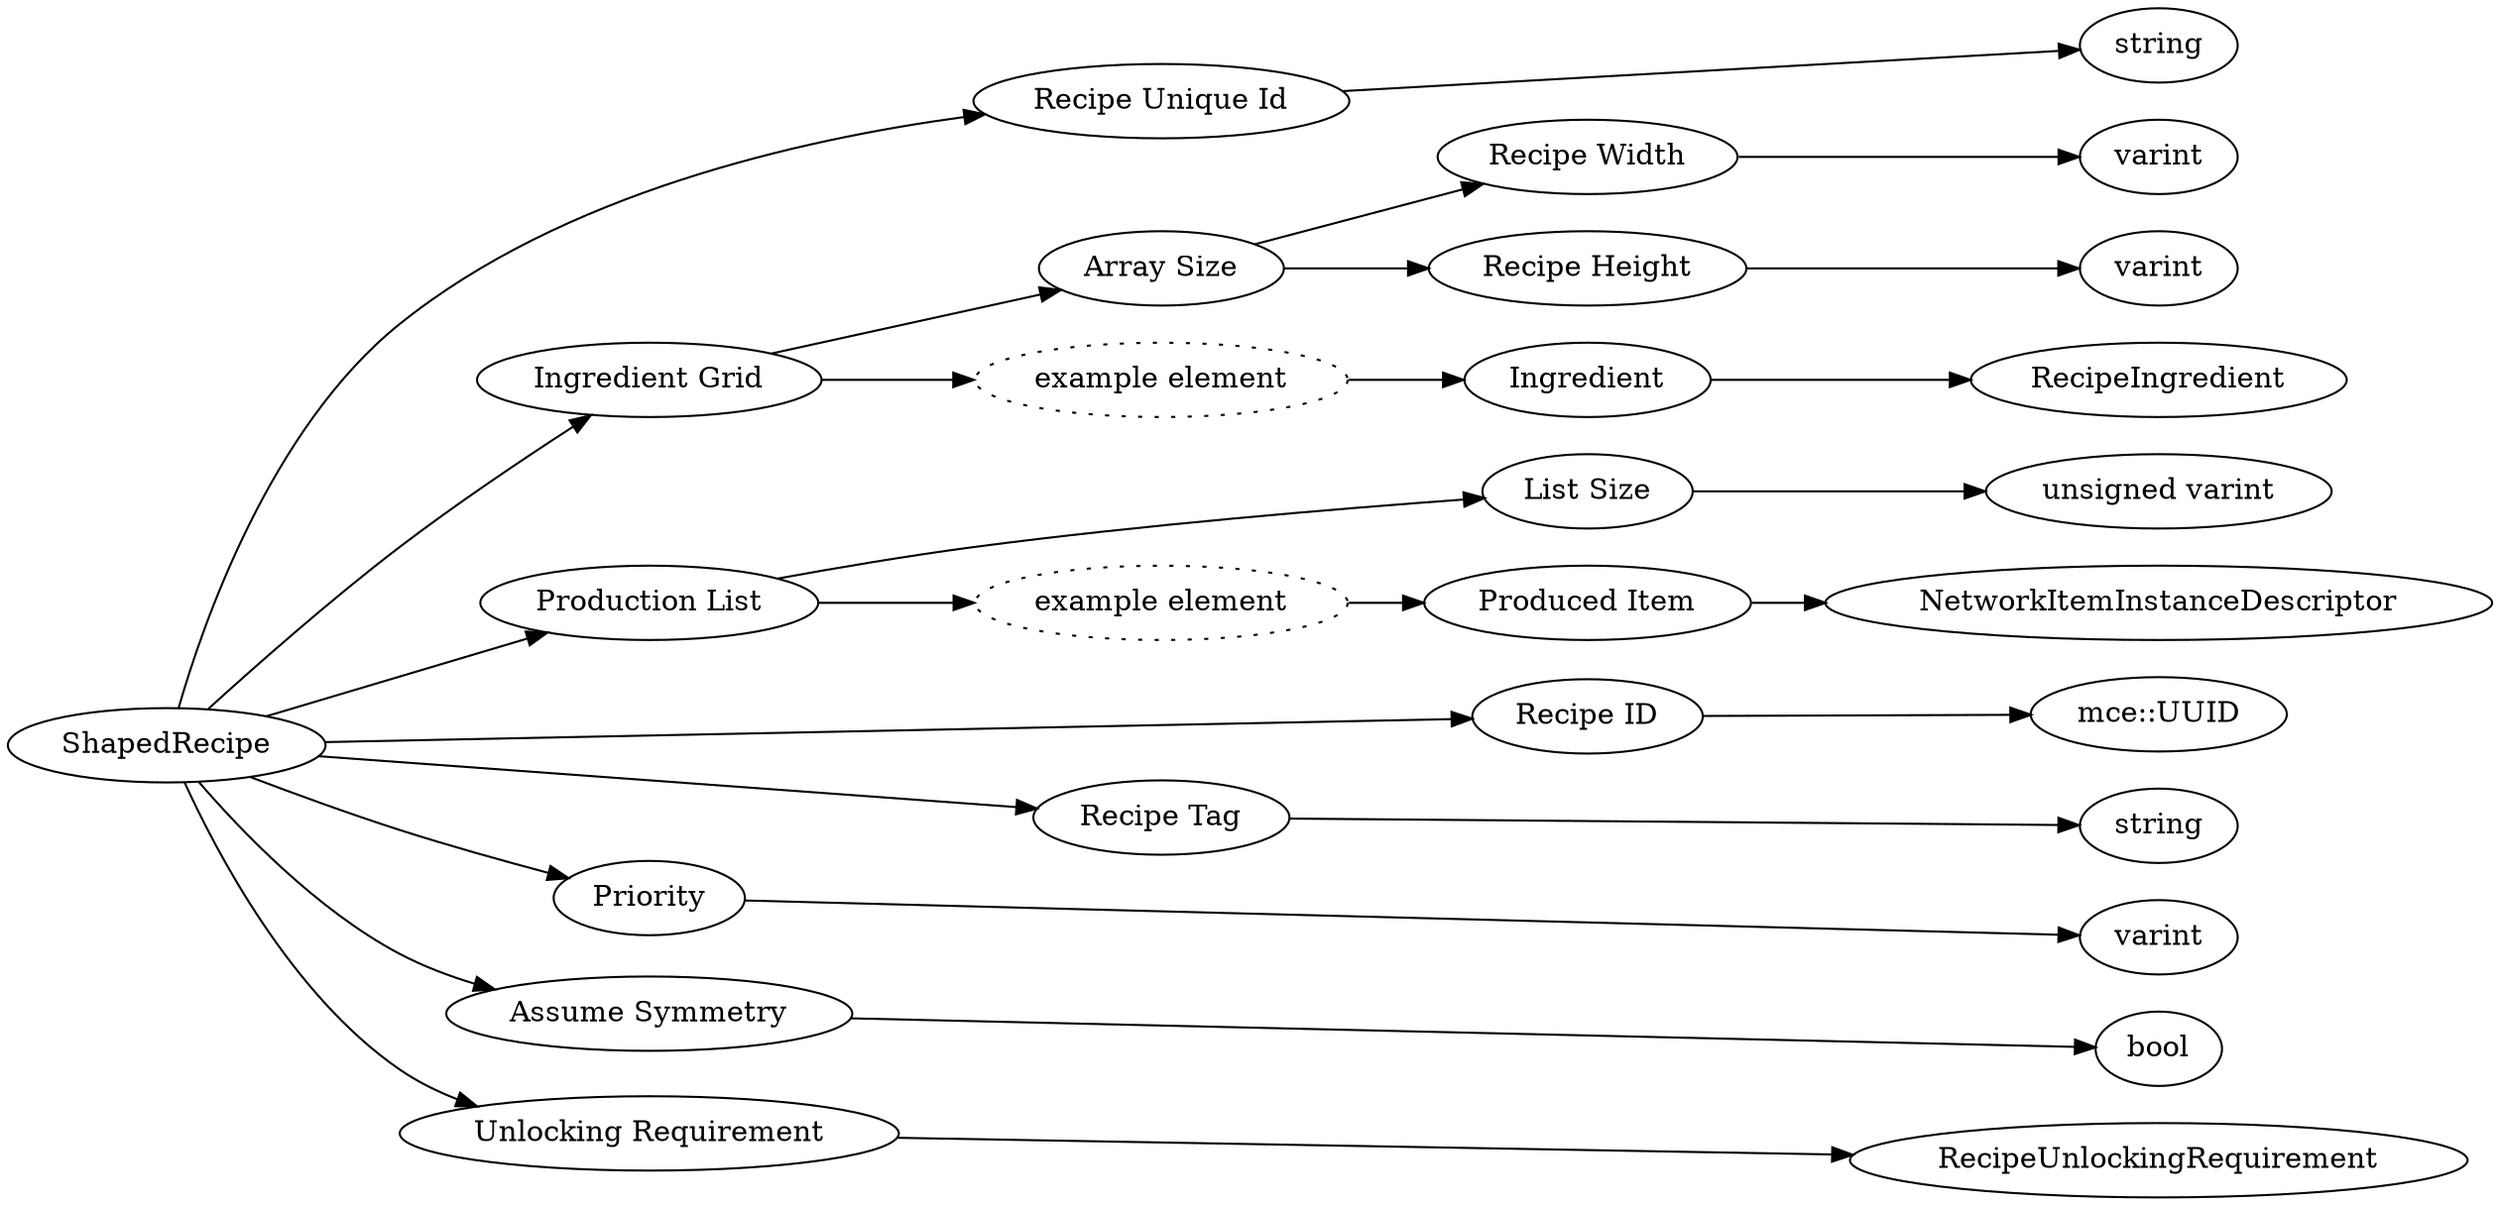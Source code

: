 digraph "ShapedRecipe" {
rankdir = LR
6
6 -> 7
7 -> 8
6 -> 9
9 -> 14
14 -> 10
10 -> 11
14 -> 12
12 -> 13
9 -> 15
15 -> 16
16 -> 17
6 -> 18
18 -> 19
19 -> 20
18 -> 21
21 -> 22
22 -> 23
6 -> 24
24 -> 25
6 -> 26
26 -> 27
6 -> 28
28 -> 29
6 -> 30
30 -> 31
6 -> 32
32 -> 33

6 [label="ShapedRecipe",comment="name: \"ShapedRecipe\", typeName: \"\", id: 6, branchId: 0, recurseId: -1, attributes: 0, notes: \"\""];
7 [label="Recipe Unique Id",comment="name: \"Recipe Unique Id\", typeName: \"\", id: 7, branchId: 0, recurseId: -1, attributes: 0, notes: \"\""];
8 [label="string",comment="name: \"string\", typeName: \"\", id: 8, branchId: 0, recurseId: -1, attributes: 512, notes: \"\""];
9 [label="Ingredient Grid",comment="name: \"Ingredient Grid\", typeName: \"\", id: 9, branchId: 0, recurseId: -1, attributes: 8, notes: \"\""];
14 [label="Array Size",comment="name: \"Array Size\", typeName: \"\", id: 14, branchId: 0, recurseId: -1, attributes: 0, notes: \"\""];
10 [label="Recipe Width",comment="name: \"Recipe Width\", typeName: \"\", id: 10, branchId: 0, recurseId: -1, attributes: 0, notes: \"\""];
11 [label="varint",comment="name: \"varint\", typeName: \"\", id: 11, branchId: 0, recurseId: -1, attributes: 512, notes: \"\""];
12 [label="Recipe Height",comment="name: \"Recipe Height\", typeName: \"\", id: 12, branchId: 0, recurseId: -1, attributes: 0, notes: \"\""];
13 [label="varint",comment="name: \"varint\", typeName: \"\", id: 13, branchId: 0, recurseId: -1, attributes: 512, notes: \"\""];
15 [label="example element",style=dotted,comment="name: \"example element\", typeName: \"\", id: 15, branchId: 0, recurseId: -1, attributes: 16, notes: \"\""];
16 [label="Ingredient",comment="name: \"Ingredient\", typeName: \"RecipeIngredient\", id: 16, branchId: 0, recurseId: -1, attributes: 256, notes: \"\""];
17 [label="RecipeIngredient",comment="name: \"RecipeIngredient\", typeName: \"\", id: 17, branchId: 0, recurseId: -1, attributes: 512, notes: \"\""];
18 [label="Production List",comment="name: \"Production List\", typeName: \"\", id: 18, branchId: 0, recurseId: -1, attributes: 8, notes: \"\""];
19 [label="List Size",comment="name: \"List Size\", typeName: \"\", id: 19, branchId: 0, recurseId: -1, attributes: 0, notes: \"\""];
20 [label="unsigned varint",comment="name: \"unsigned varint\", typeName: \"\", id: 20, branchId: 0, recurseId: -1, attributes: 512, notes: \"\""];
21 [label="example element",style=dotted,comment="name: \"example element\", typeName: \"\", id: 21, branchId: 0, recurseId: -1, attributes: 16, notes: \"\""];
22 [label="Produced Item",comment="name: \"Produced Item\", typeName: \"NetworkItemInstanceDescriptor\", id: 22, branchId: 0, recurseId: -1, attributes: 256, notes: \"\""];
23 [label="NetworkItemInstanceDescriptor",comment="name: \"NetworkItemInstanceDescriptor\", typeName: \"\", id: 23, branchId: 0, recurseId: -1, attributes: 512, notes: \"\""];
24 [label="Recipe ID",comment="name: \"Recipe ID\", typeName: \"mce::UUID\", id: 24, branchId: 0, recurseId: -1, attributes: 256, notes: \"\""];
25 [label="mce::UUID",comment="name: \"mce::UUID\", typeName: \"\", id: 25, branchId: 0, recurseId: -1, attributes: 512, notes: \"\""];
26 [label="Recipe Tag",comment="name: \"Recipe Tag\", typeName: \"\", id: 26, branchId: 0, recurseId: -1, attributes: 0, notes: \"Available ones: CARTOGRAPHY_TABLE, CRAFTING_TABLE, SMITHING_TABLE, STONECUTTER, FURNACE_TAG, BLAST_FURNACE_TAG, SMOKER_TAG, CAMPFIRE_TAG, SOUL_CAMPFIRE_TAG\""];
27 [label="string",comment="name: \"string\", typeName: \"\", id: 27, branchId: 0, recurseId: -1, attributes: 512, notes: \"\""];
28 [label="Priority",comment="name: \"Priority\", typeName: \"\", id: 28, branchId: 0, recurseId: -1, attributes: 0, notes: \"\""];
29 [label="varint",comment="name: \"varint\", typeName: \"\", id: 29, branchId: 0, recurseId: -1, attributes: 512, notes: \"\""];
30 [label="Assume Symmetry",comment="name: \"Assume Symmetry\", typeName: \"\", id: 30, branchId: 0, recurseId: -1, attributes: 0, notes: \"\""];
31 [label="bool",comment="name: \"bool\", typeName: \"\", id: 31, branchId: 0, recurseId: -1, attributes: 512, notes: \"\""];
32 [label="Unlocking Requirement",comment="name: \"Unlocking Requirement\", typeName: \"RecipeUnlockingRequirement\", id: 32, branchId: 0, recurseId: -1, attributes: 256, notes: \"\""];
33 [label="RecipeUnlockingRequirement",comment="name: \"RecipeUnlockingRequirement\", typeName: \"\", id: 33, branchId: 0, recurseId: -1, attributes: 512, notes: \"\""];
{ rank = max;8;11;13;17;20;23;25;27;29;31;33}

}

